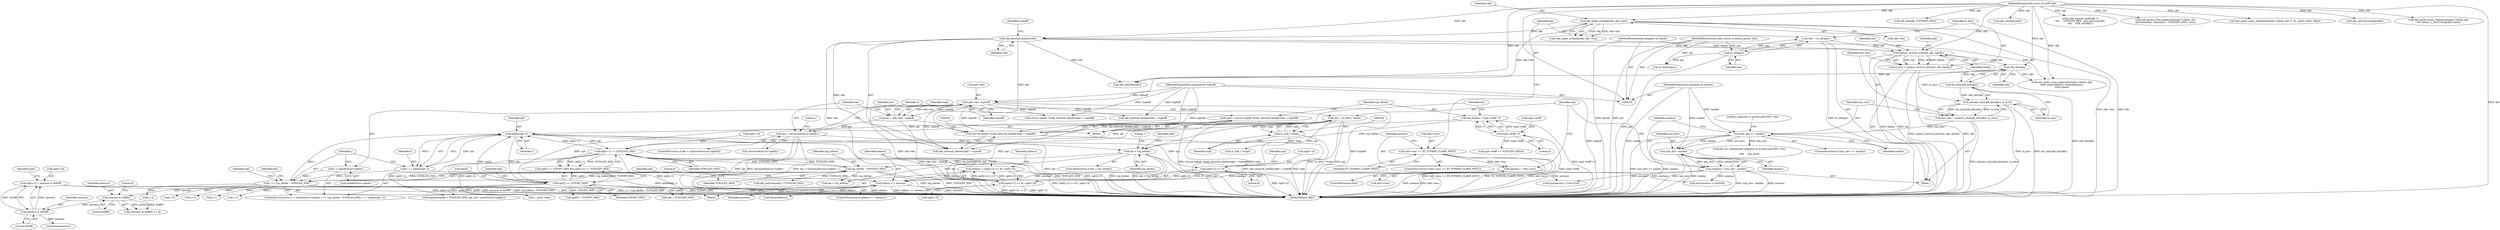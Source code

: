 digraph "1_linux_2638fd0f92d4397884fd991d8f4925cb3f081901@array" {
"1000300" [label="(Call,opt[i+3] = newmss & 0x00ff)"];
"1000306" [label="(Call,newmss & 0x00ff)"];
"1000296" [label="(Call,newmss & 0xff00)"];
"1000284" [label="(Call,oldmss <= newmss)"];
"1000268" [label="(Call,oldmss = (opt[i+2] << 8) | opt[i+3])"];
"1000270" [label="(Call,(opt[i+2] << 8) | opt[i+3])"];
"1000271" [label="(Call,opt[i+2] << 8)"];
"1000231" [label="(Call,opt = (u_int8_t *)tcph)"];
"1000233" [label="(Call,(u_int8_t *)tcph)"];
"1000160" [label="(Call,tcph = (struct tcphdr *)(skb_network_header(skb) + tcphoff))"];
"1000162" [label="(Call,(struct tcphdr *)(skb_network_header(skb) + tcphoff))"];
"1000165" [label="(Call,skb_network_header(skb))"];
"1000135" [label="(Call,skb_make_writable(skb, skb->len))"];
"1000106" [label="(MethodParameterIn,struct sk_buff *skb)"];
"1000145" [label="(Call,skb->len - tcphoff)"];
"1000109" [label="(MethodParameterIn,unsigned int tcphoff)"];
"1000248" [label="(Call,optlen(opt, i))"];
"1000259" [label="(Call,opt[i+1] == TCPOLEN_MSS)"];
"1000243" [label="(Call,tcp_hdrlen - TCPOLEN_MSS)"];
"1000176" [label="(Call,len < tcp_hdrlen)"];
"1000151" [label="(Call,len < (int)sizeof(struct tcphdr))"];
"1000143" [label="(Call,len = skb->len - tcphoff)"];
"1000168" [label="(Call,tcp_hdrlen = tcph->doff * 4)"];
"1000170" [label="(Call,tcph->doff * 4)"];
"1000254" [label="(Call,opt[i] == TCPOPT_MSS)"];
"1000241" [label="(Call,i <= tcp_hdrlen - TCPOLEN_MSS)"];
"1000237" [label="(Call,i = sizeof(struct tcphdr))"];
"1000246" [label="(Call,i += optlen(opt, i))"];
"1000220" [label="(Call,newmss = min_mtu - minlen)"];
"1000222" [label="(Call,min_mtu - minlen)"];
"1000210" [label="(Call,min_mtu <= minlen)"];
"1000202" [label="(Call,min_mtu = min(dst_mtu(skb_dst(skb)), in_mtu))"];
"1000204" [label="(Call,min(dst_mtu(skb_dst(skb)), in_mtu))"];
"1000205" [label="(Call,dst_mtu(skb_dst(skb)))"];
"1000206" [label="(Call,skb_dst(skb))"];
"1000197" [label="(Call,tcpmss_reverse_mtu(net, skb, family))"];
"1000190" [label="(Call,*net = xt_net(par))"];
"1000192" [label="(Call,xt_net(par))"];
"1000107" [label="(MethodParameterIn,const struct xt_action_param *par)"];
"1000108" [label="(MethodParameterIn,unsigned int family)"];
"1000195" [label="(Call,in_mtu = tcpmss_reverse_mtu(net, skb, family))"];
"1000110" [label="(MethodParameterIn,unsigned int minlen)"];
"1000226" [label="(Call,newmss = info->mss)"];
"1000183" [label="(Call,info->mss == XT_TCPMSS_CLAMP_PMTU)"];
"1000354" [label="(Call,skb_put(skb, TCPOLEN_MSS))"];
"1000386" [label="(Call,opt + TCPOLEN_MSS)"];
"1000184" [label="(Call,info->mss)"];
"1000171" [label="(Call,tcph->doff)"];
"1000359" [label="(Call,xt_family(par))"];
"1000107" [label="(MethodParameterIn,const struct xt_action_param *par)"];
"1000232" [label="(Identifier,opt)"];
"1000222" [label="(Call,min_mtu - minlen)"];
"1000191" [label="(Identifier,net)"];
"1000256" [label="(Identifier,opt)"];
"1000297" [label="(Identifier,newmss)"];
"1000206" [label="(Call,skb_dst(skb))"];
"1000303" [label="(Call,i+3)"];
"1000296" [label="(Call,newmss & 0xff00)"];
"1000274" [label="(Call,i+2)"];
"1000258" [label="(Identifier,TCPOPT_MSS)"];
"1000315" [label="(Call,htons(oldmss))"];
"1000199" [label="(Identifier,skb)"];
"1000202" [label="(Call,min_mtu = min(dst_mtu(skb_dst(skb)), in_mtu))"];
"1000214" [label="(Call,net_err_ratelimited(\"unknown or invalid path-MTU (%u)\n\",\n\t\t\t\t\t    min_mtu))"];
"1000151" [label="(Call,len < (int)sizeof(struct tcphdr))"];
"1000348" [label="(Call,(struct tcphdr *)(skb_network_header(skb) + tcphoff))"];
"1000176" [label="(Call,len < tcp_hdrlen)"];
"1000340" [label="(Call,skb_tailroom(skb))"];
"1000150" [label="(ControlStructure,if (len < (int)sizeof(struct tcphdr)))"];
"1000309" [label="(Call,inet_proto_csum_replace2(&tcph->check, skb,\n\t\t\t\t\t\t htons(oldmss), htons(newmss),\n\t\t\t\t\t\t false))"];
"1000380" [label="(Call,(u_int8_t *)tcph)"];
"1000135" [label="(Call,skb_make_writable(skb, skb->len))"];
"1000209" [label="(ControlStructure,if (min_mtu <= minlen))"];
"1000145" [label="(Call,skb->len - tcphoff)"];
"1000167" [label="(Identifier,tcphoff)"];
"1000306" [label="(Call,newmss & 0x00ff)"];
"1000266" [label="(Block,)"];
"1000241" [label="(Call,i <= tcp_hdrlen - TCPOLEN_MSS)"];
"1000215" [label="(Literal,\"unknown or invalid path-MTU (%u)\n\")"];
"1000323" [label="(Call,len > tcp_hdrlen)"];
"1000196" [label="(Identifier,in_mtu)"];
"1000192" [label="(Call,xt_net(par))"];
"1000312" [label="(Identifier,tcph)"];
"1000168" [label="(Call,tcp_hdrlen = tcph->doff * 4)"];
"1000236" [label="(ControlStructure,for (i = sizeof(struct tcphdr); i <= tcp_hdrlen - TCPOLEN_MSS; i += optlen(opt, i)))"];
"1000177" [label="(Identifier,len)"];
"1000144" [label="(Identifier,len)"];
"1000195" [label="(Call,in_mtu = tcpmss_reverse_mtu(net, skb, family))"];
"1000137" [label="(Call,skb->len)"];
"1000198" [label="(Identifier,net)"];
"1000231" [label="(Call,opt = (u_int8_t *)tcph)"];
"1000330" [label="(Call,skb_tailroom(skb))"];
"1000239" [label="(Call,sizeof(struct tcphdr))"];
"1000441" [label="(Call,(__be32 *)opt)"];
"1000143" [label="(Call,len = skb->len - tcphoff)"];
"1000161" [label="(Identifier,tcph)"];
"1000285" [label="(Identifier,oldmss)"];
"1000270" [label="(Call,(opt[i+2] << 8) | opt[i+3])"];
"1000385" [label="(Call,memmove(opt + TCPOLEN_MSS, opt, len - sizeof(struct tcphdr)))"];
"1000164" [label="(Call,skb_network_header(skb) + tcphoff)"];
"1000335" [label="(Call,pskb_expand_head(skb, 0,\n\t\t\t\t     TCPOLEN_MSS - skb_tailroom(skb),\n\t\t\t\t     GFP_ATOMIC))"];
"1000197" [label="(Call,tcpmss_reverse_mtu(net, skb, family))"];
"1000324" [label="(Identifier,len)"];
"1000159" [label="(Literal,1)"];
"1000188" [label="(Block,)"];
"1000394" [label="(Call,inet_proto_csum_replace2(&tcph->check, skb,\n\t\t\t\t htons(len), htons(len + TCPOLEN_MSS), true))"];
"1000265" [label="(Identifier,TCPOLEN_MSS)"];
"1000255" [label="(Call,opt[i])"];
"1000187" [label="(Identifier,XT_TCPMSS_CLAMP_PMTU)"];
"1000204" [label="(Call,min(dst_mtu(skb_dst(skb)), in_mtu))"];
"1000308" [label="(Literal,0x00ff)"];
"1000372" [label="(Call,min(newmss, (u16)1220))"];
"1000295" [label="(Call,(newmss & 0xff00) >> 8)"];
"1000248" [label="(Call,optlen(opt, i))"];
"1000329" [label="(Call,skb_tailroom(skb) < TCPOLEN_MSS)"];
"1000162" [label="(Call,(struct tcphdr *)(skb_network_header(skb) + tcphoff))"];
"1000260" [label="(Call,opt[i+1])"];
"1000165" [label="(Call,skb_network_header(skb))"];
"1000226" [label="(Call,newmss = info->mss)"];
"1000307" [label="(Identifier,newmss)"];
"1000152" [label="(Identifier,len)"];
"1000278" [label="(Call,opt[i+3])"];
"1000269" [label="(Identifier,oldmss)"];
"1000300" [label="(Call,opt[i+3] = newmss & 0x00ff)"];
"1000212" [label="(Identifier,minlen)"];
"1000153" [label="(Call,(int)sizeof(struct tcphdr))"];
"1000433" [label="(Call,inet_proto_csum_replace4(&tcph->check, skb, 0, *((__be32 *)opt), false))"];
"1000146" [label="(Call,skb->len)"];
"1000350" [label="(Call,skb_network_header(skb) + tcphoff)"];
"1000160" [label="(Call,tcph = (struct tcphdr *)(skb_network_header(skb) + tcphoff))"];
"1000208" [label="(Identifier,in_mtu)"];
"1000224" [label="(Identifier,minlen)"];
"1000185" [label="(Identifier,info)"];
"1000181" [label="(Literal,1)"];
"1000249" [label="(Identifier,opt)"];
"1000228" [label="(Call,info->mss)"];
"1000244" [label="(Identifier,tcp_hdrlen)"];
"1000261" [label="(Identifier,opt)"];
"1000225" [label="(ControlStructure,else)"];
"1000298" [label="(Literal,0xff00)"];
"1000149" [label="(Identifier,tcphoff)"];
"1000233" [label="(Call,(u_int8_t *)tcph)"];
"1000351" [label="(Call,skb_network_header(skb))"];
"1000183" [label="(Call,info->mss == XT_TCPMSS_CLAMP_PMTU)"];
"1000474" [label="(MethodReturn,RET)"];
"1000207" [label="(Identifier,skb)"];
"1000288" [label="(Literal,0)"];
"1000110" [label="(MethodParameterIn,unsigned int minlen)"];
"1000190" [label="(Call,*net = xt_net(par))"];
"1000283" [label="(ControlStructure,if (oldmss <= newmss))"];
"1000169" [label="(Identifier,tcp_hdrlen)"];
"1000106" [label="(MethodParameterIn,struct sk_buff *skb)"];
"1000134" [label="(Call,!skb_make_writable(skb, skb->len))"];
"1000277" [label="(Literal,8)"];
"1000271" [label="(Call,opt[i+2] << 8)"];
"1000166" [label="(Identifier,skb)"];
"1000235" [label="(Identifier,tcph)"];
"1000221" [label="(Identifier,newmss)"];
"1000193" [label="(Identifier,par)"];
"1000272" [label="(Call,opt[i+2])"];
"1000268" [label="(Call,oldmss = (opt[i+2] << 8) | opt[i+3])"];
"1000220" [label="(Call,newmss = min_mtu - minlen)"];
"1000238" [label="(Identifier,i)"];
"1000245" [label="(Identifier,TCPOLEN_MSS)"];
"1000246" [label="(Call,i += optlen(opt, i))"];
"1000262" [label="(Call,i+1)"];
"1000299" [label="(Literal,8)"];
"1000175" [label="(ControlStructure,if (len < tcp_hdrlen))"];
"1000259" [label="(Call,opt[i+1] == TCPOLEN_MSS)"];
"1000250" [label="(Identifier,i)"];
"1000136" [label="(Identifier,skb)"];
"1000210" [label="(Call,min_mtu <= minlen)"];
"1000242" [label="(Identifier,i)"];
"1000284" [label="(Call,oldmss <= newmss)"];
"1000200" [label="(Identifier,family)"];
"1000108" [label="(MethodParameterIn,unsigned int family)"];
"1000301" [label="(Call,opt[i+3])"];
"1000279" [label="(Identifier,opt)"];
"1000178" [label="(Identifier,tcp_hdrlen)"];
"1000237" [label="(Call,i = sizeof(struct tcphdr))"];
"1000223" [label="(Identifier,min_mtu)"];
"1000227" [label="(Identifier,newmss)"];
"1000317" [label="(Call,htons(newmss))"];
"1000286" [label="(Identifier,newmss)"];
"1000205" [label="(Call,dst_mtu(skb_dst(skb)))"];
"1000364" [label="(Call,min(newmss, (u16)536))"];
"1000291" [label="(Identifier,opt)"];
"1000280" [label="(Call,i+3)"];
"1000253" [label="(Call,opt[i] == TCPOPT_MSS && opt[i+1] == TCPOLEN_MSS)"];
"1000452" [label="(Call,tcph->doff += TCPOLEN_MSS/4)"];
"1000203" [label="(Identifier,min_mtu)"];
"1000243" [label="(Call,tcp_hdrlen - TCPOLEN_MSS)"];
"1000109" [label="(MethodParameterIn,unsigned int tcphoff)"];
"1000170" [label="(Call,tcph->doff * 4)"];
"1000292" [label="(Call,i+2)"];
"1000254" [label="(Call,opt[i] == TCPOPT_MSS)"];
"1000174" [label="(Literal,4)"];
"1000211" [label="(Identifier,min_mtu)"];
"1000247" [label="(Identifier,i)"];
"1000111" [label="(Block,)"];
"1000459" [label="(Call,inet_proto_csum_replace2(&tcph->check, skb,\n\t\t\t\t oldval, ((__be16 *)tcph)[6], false))"];
"1000407" [label="(Call,opt[0] = TCPOPT_MSS)"];
"1000182" [label="(ControlStructure,if (info->mss == XT_TCPMSS_CLAMP_PMTU))"];
"1000300" -> "1000266"  [label="AST: "];
"1000300" -> "1000306"  [label="CFG: "];
"1000301" -> "1000300"  [label="AST: "];
"1000306" -> "1000300"  [label="AST: "];
"1000312" -> "1000300"  [label="CFG: "];
"1000300" -> "1000474"  [label="DDG: opt[i+3]"];
"1000300" -> "1000474"  [label="DDG: newmss & 0x00ff"];
"1000306" -> "1000300"  [label="DDG: newmss"];
"1000306" -> "1000300"  [label="DDG: 0x00ff"];
"1000306" -> "1000308"  [label="CFG: "];
"1000307" -> "1000306"  [label="AST: "];
"1000308" -> "1000306"  [label="AST: "];
"1000296" -> "1000306"  [label="DDG: newmss"];
"1000306" -> "1000317"  [label="DDG: newmss"];
"1000296" -> "1000295"  [label="AST: "];
"1000296" -> "1000298"  [label="CFG: "];
"1000297" -> "1000296"  [label="AST: "];
"1000298" -> "1000296"  [label="AST: "];
"1000299" -> "1000296"  [label="CFG: "];
"1000296" -> "1000295"  [label="DDG: newmss"];
"1000296" -> "1000295"  [label="DDG: 0xff00"];
"1000284" -> "1000296"  [label="DDG: newmss"];
"1000284" -> "1000283"  [label="AST: "];
"1000284" -> "1000286"  [label="CFG: "];
"1000285" -> "1000284"  [label="AST: "];
"1000286" -> "1000284"  [label="AST: "];
"1000288" -> "1000284"  [label="CFG: "];
"1000291" -> "1000284"  [label="CFG: "];
"1000284" -> "1000474"  [label="DDG: newmss"];
"1000284" -> "1000474"  [label="DDG: oldmss"];
"1000284" -> "1000474"  [label="DDG: oldmss <= newmss"];
"1000268" -> "1000284"  [label="DDG: oldmss"];
"1000220" -> "1000284"  [label="DDG: newmss"];
"1000226" -> "1000284"  [label="DDG: newmss"];
"1000284" -> "1000315"  [label="DDG: oldmss"];
"1000268" -> "1000266"  [label="AST: "];
"1000268" -> "1000270"  [label="CFG: "];
"1000269" -> "1000268"  [label="AST: "];
"1000270" -> "1000268"  [label="AST: "];
"1000285" -> "1000268"  [label="CFG: "];
"1000268" -> "1000474"  [label="DDG: (opt[i+2] << 8) | opt[i+3]"];
"1000270" -> "1000268"  [label="DDG: opt[i+2] << 8"];
"1000270" -> "1000268"  [label="DDG: opt[i+3]"];
"1000270" -> "1000278"  [label="CFG: "];
"1000271" -> "1000270"  [label="AST: "];
"1000278" -> "1000270"  [label="AST: "];
"1000270" -> "1000474"  [label="DDG: opt[i+3]"];
"1000270" -> "1000474"  [label="DDG: opt[i+2] << 8"];
"1000271" -> "1000270"  [label="DDG: opt[i+2]"];
"1000271" -> "1000270"  [label="DDG: 8"];
"1000231" -> "1000270"  [label="DDG: opt"];
"1000248" -> "1000270"  [label="DDG: opt"];
"1000271" -> "1000277"  [label="CFG: "];
"1000272" -> "1000271"  [label="AST: "];
"1000277" -> "1000271"  [label="AST: "];
"1000279" -> "1000271"  [label="CFG: "];
"1000271" -> "1000474"  [label="DDG: opt[i+2]"];
"1000231" -> "1000271"  [label="DDG: opt"];
"1000248" -> "1000271"  [label="DDG: opt"];
"1000231" -> "1000111"  [label="AST: "];
"1000231" -> "1000233"  [label="CFG: "];
"1000232" -> "1000231"  [label="AST: "];
"1000233" -> "1000231"  [label="AST: "];
"1000238" -> "1000231"  [label="CFG: "];
"1000231" -> "1000474"  [label="DDG: (u_int8_t *)tcph"];
"1000231" -> "1000474"  [label="DDG: opt"];
"1000233" -> "1000231"  [label="DDG: tcph"];
"1000231" -> "1000248"  [label="DDG: opt"];
"1000231" -> "1000254"  [label="DDG: opt"];
"1000231" -> "1000259"  [label="DDG: opt"];
"1000233" -> "1000235"  [label="CFG: "];
"1000234" -> "1000233"  [label="AST: "];
"1000235" -> "1000233"  [label="AST: "];
"1000233" -> "1000474"  [label="DDG: tcph"];
"1000160" -> "1000233"  [label="DDG: tcph"];
"1000233" -> "1000380"  [label="DDG: tcph"];
"1000160" -> "1000111"  [label="AST: "];
"1000160" -> "1000162"  [label="CFG: "];
"1000161" -> "1000160"  [label="AST: "];
"1000162" -> "1000160"  [label="AST: "];
"1000169" -> "1000160"  [label="CFG: "];
"1000160" -> "1000474"  [label="DDG: (struct tcphdr *)(skb_network_header(skb) + tcphoff)"];
"1000160" -> "1000474"  [label="DDG: tcph"];
"1000162" -> "1000160"  [label="DDG: skb_network_header(skb) + tcphoff"];
"1000162" -> "1000164"  [label="CFG: "];
"1000163" -> "1000162"  [label="AST: "];
"1000164" -> "1000162"  [label="AST: "];
"1000162" -> "1000474"  [label="DDG: skb_network_header(skb) + tcphoff"];
"1000165" -> "1000162"  [label="DDG: skb"];
"1000145" -> "1000162"  [label="DDG: tcphoff"];
"1000109" -> "1000162"  [label="DDG: tcphoff"];
"1000165" -> "1000164"  [label="AST: "];
"1000165" -> "1000166"  [label="CFG: "];
"1000166" -> "1000165"  [label="AST: "];
"1000167" -> "1000165"  [label="CFG: "];
"1000165" -> "1000474"  [label="DDG: skb"];
"1000165" -> "1000164"  [label="DDG: skb"];
"1000135" -> "1000165"  [label="DDG: skb"];
"1000106" -> "1000165"  [label="DDG: skb"];
"1000165" -> "1000197"  [label="DDG: skb"];
"1000165" -> "1000309"  [label="DDG: skb"];
"1000165" -> "1000330"  [label="DDG: skb"];
"1000135" -> "1000134"  [label="AST: "];
"1000135" -> "1000137"  [label="CFG: "];
"1000136" -> "1000135"  [label="AST: "];
"1000137" -> "1000135"  [label="AST: "];
"1000134" -> "1000135"  [label="CFG: "];
"1000135" -> "1000474"  [label="DDG: skb"];
"1000135" -> "1000474"  [label="DDG: skb->len"];
"1000135" -> "1000134"  [label="DDG: skb"];
"1000135" -> "1000134"  [label="DDG: skb->len"];
"1000106" -> "1000135"  [label="DDG: skb"];
"1000135" -> "1000145"  [label="DDG: skb->len"];
"1000106" -> "1000105"  [label="AST: "];
"1000106" -> "1000474"  [label="DDG: skb"];
"1000106" -> "1000197"  [label="DDG: skb"];
"1000106" -> "1000206"  [label="DDG: skb"];
"1000106" -> "1000309"  [label="DDG: skb"];
"1000106" -> "1000330"  [label="DDG: skb"];
"1000106" -> "1000335"  [label="DDG: skb"];
"1000106" -> "1000340"  [label="DDG: skb"];
"1000106" -> "1000351"  [label="DDG: skb"];
"1000106" -> "1000354"  [label="DDG: skb"];
"1000106" -> "1000394"  [label="DDG: skb"];
"1000106" -> "1000433"  [label="DDG: skb"];
"1000106" -> "1000459"  [label="DDG: skb"];
"1000145" -> "1000143"  [label="AST: "];
"1000145" -> "1000149"  [label="CFG: "];
"1000146" -> "1000145"  [label="AST: "];
"1000149" -> "1000145"  [label="AST: "];
"1000143" -> "1000145"  [label="CFG: "];
"1000145" -> "1000474"  [label="DDG: tcphoff"];
"1000145" -> "1000474"  [label="DDG: skb->len"];
"1000145" -> "1000143"  [label="DDG: skb->len"];
"1000145" -> "1000143"  [label="DDG: tcphoff"];
"1000109" -> "1000145"  [label="DDG: tcphoff"];
"1000145" -> "1000164"  [label="DDG: tcphoff"];
"1000145" -> "1000348"  [label="DDG: tcphoff"];
"1000145" -> "1000350"  [label="DDG: tcphoff"];
"1000109" -> "1000105"  [label="AST: "];
"1000109" -> "1000474"  [label="DDG: tcphoff"];
"1000109" -> "1000164"  [label="DDG: tcphoff"];
"1000109" -> "1000348"  [label="DDG: tcphoff"];
"1000109" -> "1000350"  [label="DDG: tcphoff"];
"1000248" -> "1000246"  [label="AST: "];
"1000248" -> "1000250"  [label="CFG: "];
"1000249" -> "1000248"  [label="AST: "];
"1000250" -> "1000248"  [label="AST: "];
"1000246" -> "1000248"  [label="CFG: "];
"1000248" -> "1000474"  [label="DDG: opt"];
"1000248" -> "1000246"  [label="DDG: opt"];
"1000248" -> "1000246"  [label="DDG: i"];
"1000259" -> "1000248"  [label="DDG: opt[i+1]"];
"1000254" -> "1000248"  [label="DDG: opt[i]"];
"1000241" -> "1000248"  [label="DDG: i"];
"1000248" -> "1000254"  [label="DDG: opt"];
"1000248" -> "1000259"  [label="DDG: opt"];
"1000259" -> "1000253"  [label="AST: "];
"1000259" -> "1000265"  [label="CFG: "];
"1000260" -> "1000259"  [label="AST: "];
"1000265" -> "1000259"  [label="AST: "];
"1000253" -> "1000259"  [label="CFG: "];
"1000259" -> "1000474"  [label="DDG: opt[i+1]"];
"1000259" -> "1000474"  [label="DDG: TCPOLEN_MSS"];
"1000259" -> "1000243"  [label="DDG: TCPOLEN_MSS"];
"1000259" -> "1000253"  [label="DDG: opt[i+1]"];
"1000259" -> "1000253"  [label="DDG: TCPOLEN_MSS"];
"1000243" -> "1000259"  [label="DDG: TCPOLEN_MSS"];
"1000259" -> "1000385"  [label="DDG: opt[i+1]"];
"1000259" -> "1000386"  [label="DDG: opt[i+1]"];
"1000259" -> "1000441"  [label="DDG: opt[i+1]"];
"1000243" -> "1000241"  [label="AST: "];
"1000243" -> "1000245"  [label="CFG: "];
"1000244" -> "1000243"  [label="AST: "];
"1000245" -> "1000243"  [label="AST: "];
"1000241" -> "1000243"  [label="CFG: "];
"1000243" -> "1000474"  [label="DDG: tcp_hdrlen"];
"1000243" -> "1000474"  [label="DDG: TCPOLEN_MSS"];
"1000243" -> "1000241"  [label="DDG: tcp_hdrlen"];
"1000243" -> "1000241"  [label="DDG: TCPOLEN_MSS"];
"1000176" -> "1000243"  [label="DDG: tcp_hdrlen"];
"1000243" -> "1000323"  [label="DDG: tcp_hdrlen"];
"1000243" -> "1000329"  [label="DDG: TCPOLEN_MSS"];
"1000176" -> "1000175"  [label="AST: "];
"1000176" -> "1000178"  [label="CFG: "];
"1000177" -> "1000176"  [label="AST: "];
"1000178" -> "1000176"  [label="AST: "];
"1000181" -> "1000176"  [label="CFG: "];
"1000185" -> "1000176"  [label="CFG: "];
"1000176" -> "1000474"  [label="DDG: tcp_hdrlen"];
"1000176" -> "1000474"  [label="DDG: len < tcp_hdrlen"];
"1000176" -> "1000474"  [label="DDG: len"];
"1000151" -> "1000176"  [label="DDG: len"];
"1000168" -> "1000176"  [label="DDG: tcp_hdrlen"];
"1000176" -> "1000323"  [label="DDG: len"];
"1000151" -> "1000150"  [label="AST: "];
"1000151" -> "1000153"  [label="CFG: "];
"1000152" -> "1000151"  [label="AST: "];
"1000153" -> "1000151"  [label="AST: "];
"1000159" -> "1000151"  [label="CFG: "];
"1000161" -> "1000151"  [label="CFG: "];
"1000151" -> "1000474"  [label="DDG: len < (int)sizeof(struct tcphdr)"];
"1000151" -> "1000474"  [label="DDG: len"];
"1000151" -> "1000474"  [label="DDG: (int)sizeof(struct tcphdr)"];
"1000143" -> "1000151"  [label="DDG: len"];
"1000143" -> "1000111"  [label="AST: "];
"1000144" -> "1000143"  [label="AST: "];
"1000152" -> "1000143"  [label="CFG: "];
"1000143" -> "1000474"  [label="DDG: skb->len - tcphoff"];
"1000168" -> "1000111"  [label="AST: "];
"1000168" -> "1000170"  [label="CFG: "];
"1000169" -> "1000168"  [label="AST: "];
"1000170" -> "1000168"  [label="AST: "];
"1000177" -> "1000168"  [label="CFG: "];
"1000168" -> "1000474"  [label="DDG: tcph->doff * 4"];
"1000170" -> "1000168"  [label="DDG: tcph->doff"];
"1000170" -> "1000168"  [label="DDG: 4"];
"1000170" -> "1000174"  [label="CFG: "];
"1000171" -> "1000170"  [label="AST: "];
"1000174" -> "1000170"  [label="AST: "];
"1000170" -> "1000474"  [label="DDG: tcph->doff"];
"1000170" -> "1000452"  [label="DDG: tcph->doff"];
"1000254" -> "1000253"  [label="AST: "];
"1000254" -> "1000258"  [label="CFG: "];
"1000255" -> "1000254"  [label="AST: "];
"1000258" -> "1000254"  [label="AST: "];
"1000261" -> "1000254"  [label="CFG: "];
"1000253" -> "1000254"  [label="CFG: "];
"1000254" -> "1000474"  [label="DDG: opt[i]"];
"1000254" -> "1000474"  [label="DDG: TCPOPT_MSS"];
"1000254" -> "1000253"  [label="DDG: opt[i]"];
"1000254" -> "1000253"  [label="DDG: TCPOPT_MSS"];
"1000254" -> "1000385"  [label="DDG: opt[i]"];
"1000254" -> "1000386"  [label="DDG: opt[i]"];
"1000254" -> "1000407"  [label="DDG: TCPOPT_MSS"];
"1000254" -> "1000441"  [label="DDG: opt[i]"];
"1000241" -> "1000236"  [label="AST: "];
"1000242" -> "1000241"  [label="AST: "];
"1000256" -> "1000241"  [label="CFG: "];
"1000324" -> "1000241"  [label="CFG: "];
"1000241" -> "1000474"  [label="DDG: i"];
"1000241" -> "1000474"  [label="DDG: i <= tcp_hdrlen - TCPOLEN_MSS"];
"1000241" -> "1000474"  [label="DDG: tcp_hdrlen - TCPOLEN_MSS"];
"1000237" -> "1000241"  [label="DDG: i"];
"1000246" -> "1000241"  [label="DDG: i"];
"1000241" -> "1000262"  [label="DDG: i"];
"1000241" -> "1000274"  [label="DDG: i"];
"1000241" -> "1000280"  [label="DDG: i"];
"1000241" -> "1000292"  [label="DDG: i"];
"1000241" -> "1000303"  [label="DDG: i"];
"1000237" -> "1000236"  [label="AST: "];
"1000237" -> "1000239"  [label="CFG: "];
"1000238" -> "1000237"  [label="AST: "];
"1000239" -> "1000237"  [label="AST: "];
"1000242" -> "1000237"  [label="CFG: "];
"1000246" -> "1000236"  [label="AST: "];
"1000247" -> "1000246"  [label="AST: "];
"1000242" -> "1000246"  [label="CFG: "];
"1000246" -> "1000474"  [label="DDG: optlen(opt, i)"];
"1000220" -> "1000188"  [label="AST: "];
"1000220" -> "1000222"  [label="CFG: "];
"1000221" -> "1000220"  [label="AST: "];
"1000222" -> "1000220"  [label="AST: "];
"1000232" -> "1000220"  [label="CFG: "];
"1000220" -> "1000474"  [label="DDG: newmss"];
"1000220" -> "1000474"  [label="DDG: min_mtu - minlen"];
"1000222" -> "1000220"  [label="DDG: min_mtu"];
"1000222" -> "1000220"  [label="DDG: minlen"];
"1000220" -> "1000364"  [label="DDG: newmss"];
"1000220" -> "1000372"  [label="DDG: newmss"];
"1000222" -> "1000224"  [label="CFG: "];
"1000223" -> "1000222"  [label="AST: "];
"1000224" -> "1000222"  [label="AST: "];
"1000222" -> "1000474"  [label="DDG: min_mtu"];
"1000222" -> "1000474"  [label="DDG: minlen"];
"1000210" -> "1000222"  [label="DDG: min_mtu"];
"1000210" -> "1000222"  [label="DDG: minlen"];
"1000110" -> "1000222"  [label="DDG: minlen"];
"1000210" -> "1000209"  [label="AST: "];
"1000210" -> "1000212"  [label="CFG: "];
"1000211" -> "1000210"  [label="AST: "];
"1000212" -> "1000210"  [label="AST: "];
"1000215" -> "1000210"  [label="CFG: "];
"1000221" -> "1000210"  [label="CFG: "];
"1000210" -> "1000474"  [label="DDG: min_mtu <= minlen"];
"1000210" -> "1000474"  [label="DDG: minlen"];
"1000202" -> "1000210"  [label="DDG: min_mtu"];
"1000110" -> "1000210"  [label="DDG: minlen"];
"1000210" -> "1000214"  [label="DDG: min_mtu"];
"1000202" -> "1000188"  [label="AST: "];
"1000202" -> "1000204"  [label="CFG: "];
"1000203" -> "1000202"  [label="AST: "];
"1000204" -> "1000202"  [label="AST: "];
"1000211" -> "1000202"  [label="CFG: "];
"1000202" -> "1000474"  [label="DDG: min(dst_mtu(skb_dst(skb)), in_mtu)"];
"1000204" -> "1000202"  [label="DDG: dst_mtu(skb_dst(skb))"];
"1000204" -> "1000202"  [label="DDG: in_mtu"];
"1000204" -> "1000208"  [label="CFG: "];
"1000205" -> "1000204"  [label="AST: "];
"1000208" -> "1000204"  [label="AST: "];
"1000204" -> "1000474"  [label="DDG: in_mtu"];
"1000204" -> "1000474"  [label="DDG: dst_mtu(skb_dst(skb))"];
"1000205" -> "1000204"  [label="DDG: skb_dst(skb)"];
"1000195" -> "1000204"  [label="DDG: in_mtu"];
"1000205" -> "1000206"  [label="CFG: "];
"1000206" -> "1000205"  [label="AST: "];
"1000208" -> "1000205"  [label="CFG: "];
"1000205" -> "1000474"  [label="DDG: skb_dst(skb)"];
"1000206" -> "1000205"  [label="DDG: skb"];
"1000206" -> "1000207"  [label="CFG: "];
"1000207" -> "1000206"  [label="AST: "];
"1000206" -> "1000474"  [label="DDG: skb"];
"1000197" -> "1000206"  [label="DDG: skb"];
"1000206" -> "1000309"  [label="DDG: skb"];
"1000206" -> "1000330"  [label="DDG: skb"];
"1000197" -> "1000195"  [label="AST: "];
"1000197" -> "1000200"  [label="CFG: "];
"1000198" -> "1000197"  [label="AST: "];
"1000199" -> "1000197"  [label="AST: "];
"1000200" -> "1000197"  [label="AST: "];
"1000195" -> "1000197"  [label="CFG: "];
"1000197" -> "1000474"  [label="DDG: family"];
"1000197" -> "1000474"  [label="DDG: net"];
"1000197" -> "1000195"  [label="DDG: net"];
"1000197" -> "1000195"  [label="DDG: skb"];
"1000197" -> "1000195"  [label="DDG: family"];
"1000190" -> "1000197"  [label="DDG: net"];
"1000108" -> "1000197"  [label="DDG: family"];
"1000190" -> "1000188"  [label="AST: "];
"1000190" -> "1000192"  [label="CFG: "];
"1000191" -> "1000190"  [label="AST: "];
"1000192" -> "1000190"  [label="AST: "];
"1000196" -> "1000190"  [label="CFG: "];
"1000190" -> "1000474"  [label="DDG: xt_net(par)"];
"1000192" -> "1000190"  [label="DDG: par"];
"1000192" -> "1000193"  [label="CFG: "];
"1000193" -> "1000192"  [label="AST: "];
"1000192" -> "1000474"  [label="DDG: par"];
"1000107" -> "1000192"  [label="DDG: par"];
"1000192" -> "1000359"  [label="DDG: par"];
"1000107" -> "1000105"  [label="AST: "];
"1000107" -> "1000474"  [label="DDG: par"];
"1000107" -> "1000359"  [label="DDG: par"];
"1000108" -> "1000105"  [label="AST: "];
"1000108" -> "1000474"  [label="DDG: family"];
"1000195" -> "1000188"  [label="AST: "];
"1000196" -> "1000195"  [label="AST: "];
"1000203" -> "1000195"  [label="CFG: "];
"1000195" -> "1000474"  [label="DDG: tcpmss_reverse_mtu(net, skb, family)"];
"1000110" -> "1000105"  [label="AST: "];
"1000110" -> "1000474"  [label="DDG: minlen"];
"1000226" -> "1000225"  [label="AST: "];
"1000226" -> "1000228"  [label="CFG: "];
"1000227" -> "1000226"  [label="AST: "];
"1000228" -> "1000226"  [label="AST: "];
"1000232" -> "1000226"  [label="CFG: "];
"1000226" -> "1000474"  [label="DDG: newmss"];
"1000226" -> "1000474"  [label="DDG: info->mss"];
"1000183" -> "1000226"  [label="DDG: info->mss"];
"1000226" -> "1000364"  [label="DDG: newmss"];
"1000226" -> "1000372"  [label="DDG: newmss"];
"1000183" -> "1000182"  [label="AST: "];
"1000183" -> "1000187"  [label="CFG: "];
"1000184" -> "1000183"  [label="AST: "];
"1000187" -> "1000183"  [label="AST: "];
"1000191" -> "1000183"  [label="CFG: "];
"1000227" -> "1000183"  [label="CFG: "];
"1000183" -> "1000474"  [label="DDG: XT_TCPMSS_CLAMP_PMTU"];
"1000183" -> "1000474"  [label="DDG: info->mss"];
"1000183" -> "1000474"  [label="DDG: info->mss == XT_TCPMSS_CLAMP_PMTU"];
}
